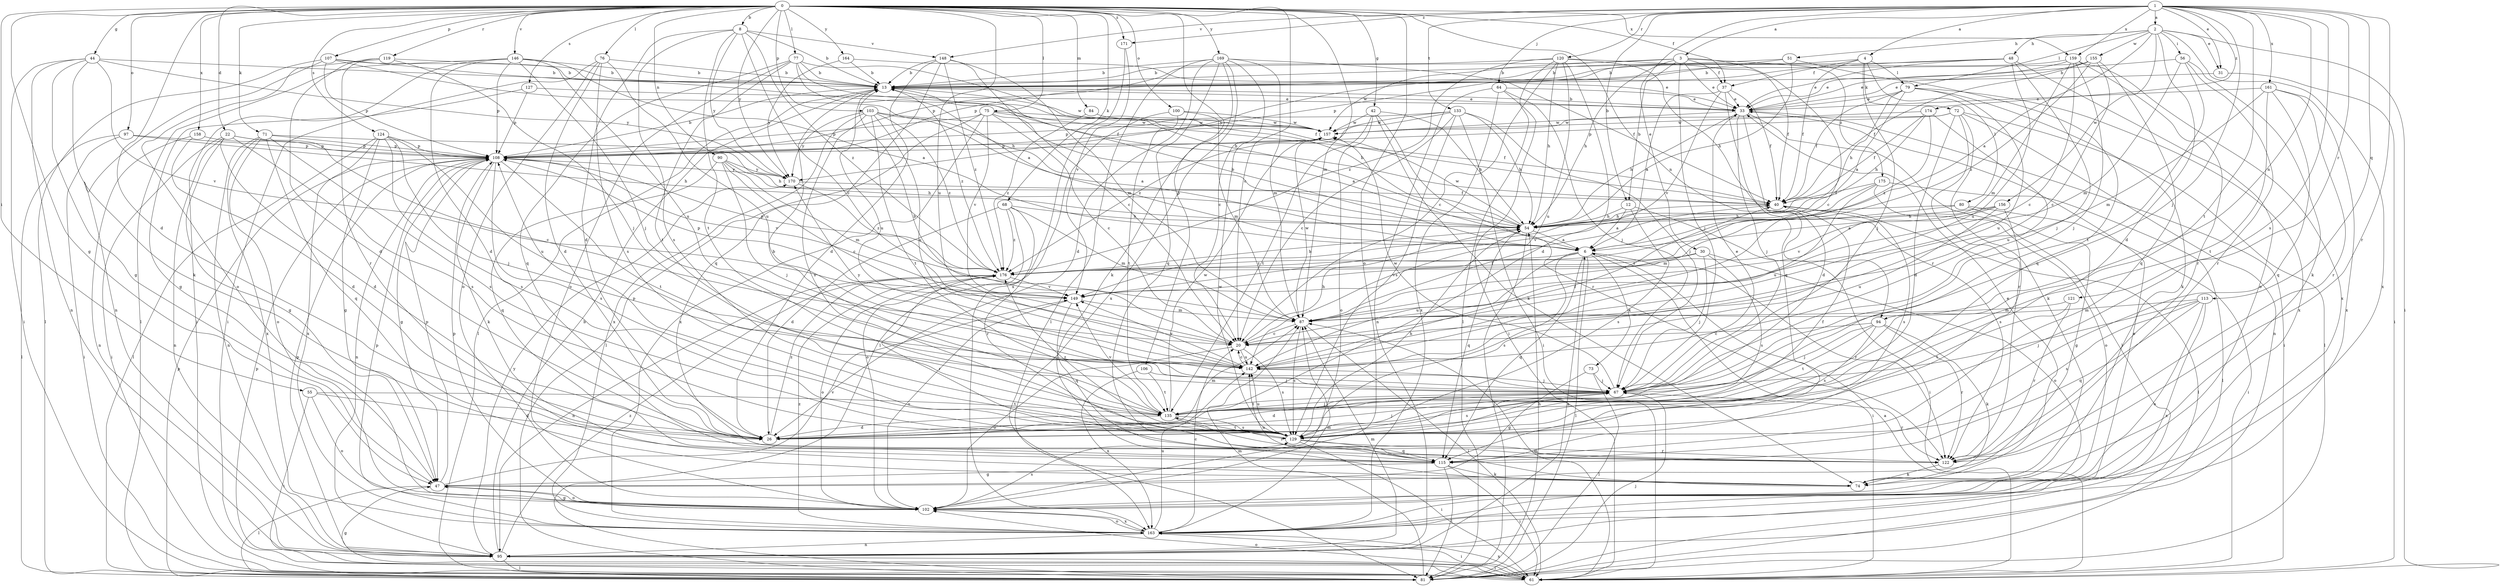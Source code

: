 strict digraph  {
0;
1;
2;
3;
4;
6;
8;
12;
13;
20;
22;
26;
30;
31;
33;
37;
40;
42;
44;
47;
48;
51;
54;
55;
56;
61;
64;
67;
68;
71;
72;
73;
74;
75;
76;
77;
79;
80;
81;
84;
87;
90;
94;
95;
97;
100;
102;
103;
106;
107;
108;
113;
115;
119;
120;
121;
122;
124;
127;
129;
133;
135;
142;
146;
148;
149;
155;
156;
157;
158;
159;
161;
163;
164;
169;
170;
171;
174;
175;
176;
0 -> 8  [label=b];
0 -> 20  [label=c];
0 -> 22  [label=d];
0 -> 26  [label=d];
0 -> 37  [label=f];
0 -> 42  [label=g];
0 -> 44  [label=g];
0 -> 47  [label=g];
0 -> 55  [label=i];
0 -> 68  [label=k];
0 -> 71  [label=k];
0 -> 75  [label=l];
0 -> 76  [label=l];
0 -> 77  [label=l];
0 -> 84  [label=m];
0 -> 87  [label=m];
0 -> 90  [label=n];
0 -> 94  [label=n];
0 -> 97  [label=o];
0 -> 100  [label=o];
0 -> 102  [label=o];
0 -> 103  [label=p];
0 -> 106  [label=p];
0 -> 107  [label=p];
0 -> 119  [label=r];
0 -> 124  [label=s];
0 -> 127  [label=s];
0 -> 142  [label=u];
0 -> 146  [label=v];
0 -> 158  [label=x];
0 -> 159  [label=x];
0 -> 164  [label=y];
0 -> 169  [label=y];
0 -> 170  [label=y];
0 -> 171  [label=z];
1 -> 2  [label=a];
1 -> 3  [label=a];
1 -> 4  [label=a];
1 -> 12  [label=b];
1 -> 30  [label=e];
1 -> 31  [label=e];
1 -> 64  [label=j];
1 -> 67  [label=j];
1 -> 94  [label=n];
1 -> 113  [label=q];
1 -> 120  [label=r];
1 -> 121  [label=r];
1 -> 122  [label=r];
1 -> 129  [label=s];
1 -> 133  [label=t];
1 -> 135  [label=t];
1 -> 148  [label=v];
1 -> 159  [label=x];
1 -> 161  [label=x];
1 -> 171  [label=z];
1 -> 174  [label=z];
2 -> 6  [label=a];
2 -> 26  [label=d];
2 -> 31  [label=e];
2 -> 48  [label=h];
2 -> 51  [label=h];
2 -> 56  [label=i];
2 -> 61  [label=i];
2 -> 79  [label=l];
2 -> 155  [label=w];
2 -> 156  [label=w];
2 -> 163  [label=x];
3 -> 12  [label=b];
3 -> 20  [label=c];
3 -> 33  [label=e];
3 -> 37  [label=f];
3 -> 54  [label=h];
3 -> 67  [label=j];
3 -> 108  [label=p];
3 -> 157  [label=w];
3 -> 175  [label=z];
4 -> 37  [label=f];
4 -> 40  [label=f];
4 -> 67  [label=j];
4 -> 72  [label=k];
4 -> 79  [label=l];
4 -> 80  [label=l];
4 -> 108  [label=p];
6 -> 13  [label=b];
6 -> 61  [label=i];
6 -> 73  [label=k];
6 -> 81  [label=l];
6 -> 115  [label=q];
6 -> 122  [label=r];
6 -> 129  [label=s];
6 -> 142  [label=u];
6 -> 176  [label=z];
8 -> 13  [label=b];
8 -> 20  [label=c];
8 -> 26  [label=d];
8 -> 129  [label=s];
8 -> 135  [label=t];
8 -> 148  [label=v];
8 -> 170  [label=y];
8 -> 176  [label=z];
12 -> 6  [label=a];
12 -> 54  [label=h];
12 -> 61  [label=i];
12 -> 129  [label=s];
13 -> 33  [label=e];
13 -> 81  [label=l];
13 -> 142  [label=u];
13 -> 157  [label=w];
13 -> 176  [label=z];
20 -> 13  [label=b];
20 -> 54  [label=h];
20 -> 102  [label=o];
20 -> 129  [label=s];
20 -> 142  [label=u];
22 -> 20  [label=c];
22 -> 26  [label=d];
22 -> 47  [label=g];
22 -> 61  [label=i];
22 -> 95  [label=n];
22 -> 108  [label=p];
22 -> 129  [label=s];
26 -> 67  [label=j];
26 -> 87  [label=m];
26 -> 176  [label=z];
30 -> 67  [label=j];
30 -> 102  [label=o];
30 -> 129  [label=s];
30 -> 149  [label=v];
30 -> 176  [label=z];
31 -> 33  [label=e];
31 -> 61  [label=i];
33 -> 13  [label=b];
33 -> 26  [label=d];
33 -> 54  [label=h];
33 -> 61  [label=i];
33 -> 67  [label=j];
33 -> 81  [label=l];
33 -> 157  [label=w];
37 -> 6  [label=a];
37 -> 33  [label=e];
37 -> 40  [label=f];
37 -> 115  [label=q];
37 -> 149  [label=v];
40 -> 54  [label=h];
40 -> 81  [label=l];
40 -> 129  [label=s];
42 -> 54  [label=h];
42 -> 74  [label=k];
42 -> 102  [label=o];
42 -> 122  [label=r];
42 -> 135  [label=t];
42 -> 157  [label=w];
44 -> 13  [label=b];
44 -> 47  [label=g];
44 -> 61  [label=i];
44 -> 74  [label=k];
44 -> 95  [label=n];
44 -> 149  [label=v];
44 -> 170  [label=y];
47 -> 81  [label=l];
47 -> 102  [label=o];
47 -> 108  [label=p];
47 -> 149  [label=v];
48 -> 13  [label=b];
48 -> 33  [label=e];
48 -> 67  [label=j];
48 -> 102  [label=o];
48 -> 108  [label=p];
48 -> 142  [label=u];
51 -> 13  [label=b];
51 -> 54  [label=h];
51 -> 115  [label=q];
51 -> 170  [label=y];
54 -> 6  [label=a];
54 -> 13  [label=b];
54 -> 81  [label=l];
54 -> 115  [label=q];
54 -> 157  [label=w];
55 -> 26  [label=d];
55 -> 61  [label=i];
55 -> 102  [label=o];
55 -> 135  [label=t];
56 -> 13  [label=b];
56 -> 74  [label=k];
56 -> 87  [label=m];
56 -> 122  [label=r];
56 -> 135  [label=t];
61 -> 6  [label=a];
61 -> 47  [label=g];
61 -> 87  [label=m];
61 -> 102  [label=o];
61 -> 108  [label=p];
61 -> 163  [label=x];
64 -> 33  [label=e];
64 -> 61  [label=i];
64 -> 67  [label=j];
64 -> 95  [label=n];
64 -> 163  [label=x];
67 -> 26  [label=d];
67 -> 33  [label=e];
67 -> 122  [label=r];
67 -> 129  [label=s];
67 -> 135  [label=t];
67 -> 157  [label=w];
68 -> 26  [label=d];
68 -> 54  [label=h];
68 -> 87  [label=m];
68 -> 102  [label=o];
68 -> 122  [label=r];
68 -> 176  [label=z];
71 -> 54  [label=h];
71 -> 95  [label=n];
71 -> 102  [label=o];
71 -> 108  [label=p];
71 -> 115  [label=q];
71 -> 129  [label=s];
71 -> 163  [label=x];
72 -> 26  [label=d];
72 -> 74  [label=k];
72 -> 81  [label=l];
72 -> 95  [label=n];
72 -> 108  [label=p];
72 -> 122  [label=r];
72 -> 157  [label=w];
73 -> 47  [label=g];
73 -> 67  [label=j];
73 -> 81  [label=l];
74 -> 33  [label=e];
74 -> 142  [label=u];
75 -> 6  [label=a];
75 -> 20  [label=c];
75 -> 40  [label=f];
75 -> 81  [label=l];
75 -> 108  [label=p];
75 -> 149  [label=v];
75 -> 157  [label=w];
75 -> 163  [label=x];
76 -> 13  [label=b];
76 -> 26  [label=d];
76 -> 61  [label=i];
76 -> 102  [label=o];
76 -> 129  [label=s];
76 -> 142  [label=u];
77 -> 6  [label=a];
77 -> 13  [label=b];
77 -> 40  [label=f];
77 -> 54  [label=h];
77 -> 102  [label=o];
77 -> 115  [label=q];
77 -> 135  [label=t];
79 -> 6  [label=a];
79 -> 33  [label=e];
79 -> 40  [label=f];
79 -> 54  [label=h];
79 -> 74  [label=k];
79 -> 142  [label=u];
79 -> 163  [label=x];
80 -> 47  [label=g];
80 -> 54  [label=h];
80 -> 61  [label=i];
80 -> 87  [label=m];
81 -> 54  [label=h];
81 -> 67  [label=j];
81 -> 87  [label=m];
81 -> 108  [label=p];
84 -> 157  [label=w];
84 -> 176  [label=z];
87 -> 20  [label=c];
87 -> 40  [label=f];
87 -> 61  [label=i];
87 -> 129  [label=s];
87 -> 157  [label=w];
90 -> 20  [label=c];
90 -> 54  [label=h];
90 -> 67  [label=j];
90 -> 87  [label=m];
90 -> 115  [label=q];
90 -> 170  [label=y];
94 -> 20  [label=c];
94 -> 67  [label=j];
94 -> 74  [label=k];
94 -> 122  [label=r];
94 -> 129  [label=s];
94 -> 135  [label=t];
95 -> 6  [label=a];
95 -> 13  [label=b];
95 -> 33  [label=e];
95 -> 61  [label=i];
95 -> 81  [label=l];
95 -> 87  [label=m];
95 -> 108  [label=p];
95 -> 170  [label=y];
95 -> 176  [label=z];
97 -> 54  [label=h];
97 -> 61  [label=i];
97 -> 81  [label=l];
97 -> 108  [label=p];
100 -> 81  [label=l];
100 -> 87  [label=m];
100 -> 135  [label=t];
100 -> 157  [label=w];
102 -> 47  [label=g];
102 -> 108  [label=p];
102 -> 129  [label=s];
102 -> 163  [label=x];
103 -> 6  [label=a];
103 -> 129  [label=s];
103 -> 135  [label=t];
103 -> 142  [label=u];
103 -> 157  [label=w];
103 -> 163  [label=x];
103 -> 170  [label=y];
103 -> 176  [label=z];
106 -> 67  [label=j];
106 -> 135  [label=t];
106 -> 163  [label=x];
107 -> 13  [label=b];
107 -> 40  [label=f];
107 -> 54  [label=h];
107 -> 81  [label=l];
107 -> 95  [label=n];
107 -> 108  [label=p];
108 -> 13  [label=b];
108 -> 47  [label=g];
108 -> 74  [label=k];
108 -> 95  [label=n];
108 -> 129  [label=s];
108 -> 135  [label=t];
108 -> 149  [label=v];
108 -> 170  [label=y];
113 -> 67  [label=j];
113 -> 87  [label=m];
113 -> 102  [label=o];
113 -> 115  [label=q];
113 -> 129  [label=s];
113 -> 163  [label=x];
115 -> 47  [label=g];
115 -> 61  [label=i];
115 -> 74  [label=k];
115 -> 81  [label=l];
119 -> 13  [label=b];
119 -> 26  [label=d];
119 -> 67  [label=j];
119 -> 102  [label=o];
119 -> 122  [label=r];
120 -> 13  [label=b];
120 -> 20  [label=c];
120 -> 26  [label=d];
120 -> 40  [label=f];
120 -> 54  [label=h];
120 -> 81  [label=l];
120 -> 122  [label=r];
120 -> 142  [label=u];
120 -> 176  [label=z];
121 -> 87  [label=m];
121 -> 122  [label=r];
121 -> 135  [label=t];
122 -> 74  [label=k];
124 -> 47  [label=g];
124 -> 67  [label=j];
124 -> 81  [label=l];
124 -> 108  [label=p];
124 -> 129  [label=s];
124 -> 142  [label=u];
124 -> 163  [label=x];
127 -> 33  [label=e];
127 -> 47  [label=g];
127 -> 108  [label=p];
129 -> 40  [label=f];
129 -> 54  [label=h];
129 -> 61  [label=i];
129 -> 108  [label=p];
129 -> 115  [label=q];
129 -> 122  [label=r];
129 -> 135  [label=t];
129 -> 142  [label=u];
129 -> 157  [label=w];
129 -> 176  [label=z];
133 -> 20  [label=c];
133 -> 54  [label=h];
133 -> 61  [label=i];
133 -> 67  [label=j];
133 -> 108  [label=p];
133 -> 129  [label=s];
133 -> 157  [label=w];
133 -> 176  [label=z];
135 -> 13  [label=b];
135 -> 26  [label=d];
135 -> 67  [label=j];
135 -> 122  [label=r];
135 -> 129  [label=s];
135 -> 149  [label=v];
135 -> 157  [label=w];
142 -> 20  [label=c];
142 -> 40  [label=f];
142 -> 67  [label=j];
142 -> 149  [label=v];
142 -> 170  [label=y];
146 -> 6  [label=a];
146 -> 13  [label=b];
146 -> 26  [label=d];
146 -> 61  [label=i];
146 -> 67  [label=j];
146 -> 81  [label=l];
146 -> 108  [label=p];
146 -> 142  [label=u];
148 -> 13  [label=b];
148 -> 20  [label=c];
148 -> 26  [label=d];
148 -> 87  [label=m];
148 -> 115  [label=q];
148 -> 176  [label=z];
149 -> 87  [label=m];
149 -> 102  [label=o];
149 -> 108  [label=p];
149 -> 115  [label=q];
155 -> 13  [label=b];
155 -> 20  [label=c];
155 -> 33  [label=e];
155 -> 40  [label=f];
155 -> 115  [label=q];
155 -> 176  [label=z];
156 -> 6  [label=a];
156 -> 54  [label=h];
156 -> 129  [label=s];
156 -> 142  [label=u];
156 -> 149  [label=v];
157 -> 108  [label=p];
158 -> 26  [label=d];
158 -> 95  [label=n];
158 -> 108  [label=p];
159 -> 13  [label=b];
159 -> 20  [label=c];
159 -> 33  [label=e];
159 -> 67  [label=j];
159 -> 87  [label=m];
159 -> 122  [label=r];
159 -> 163  [label=x];
161 -> 33  [label=e];
161 -> 87  [label=m];
161 -> 115  [label=q];
161 -> 122  [label=r];
161 -> 135  [label=t];
161 -> 163  [label=x];
163 -> 20  [label=c];
163 -> 61  [label=i];
163 -> 87  [label=m];
163 -> 95  [label=n];
163 -> 102  [label=o];
163 -> 108  [label=p];
163 -> 142  [label=u];
163 -> 176  [label=z];
164 -> 13  [label=b];
164 -> 33  [label=e];
164 -> 170  [label=y];
169 -> 13  [label=b];
169 -> 20  [label=c];
169 -> 26  [label=d];
169 -> 40  [label=f];
169 -> 74  [label=k];
169 -> 81  [label=l];
169 -> 87  [label=m];
169 -> 115  [label=q];
169 -> 163  [label=x];
170 -> 40  [label=f];
170 -> 176  [label=z];
171 -> 149  [label=v];
171 -> 163  [label=x];
174 -> 40  [label=f];
174 -> 54  [label=h];
174 -> 142  [label=u];
174 -> 157  [label=w];
174 -> 176  [label=z];
175 -> 40  [label=f];
175 -> 81  [label=l];
175 -> 102  [label=o];
175 -> 142  [label=u];
175 -> 149  [label=v];
176 -> 54  [label=h];
176 -> 95  [label=n];
176 -> 102  [label=o];
176 -> 108  [label=p];
176 -> 122  [label=r];
176 -> 149  [label=v];
}
